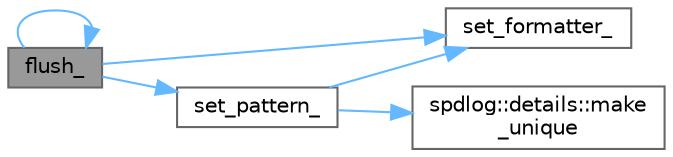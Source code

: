 digraph "flush_"
{
 // LATEX_PDF_SIZE
  bgcolor="transparent";
  edge [fontname=Helvetica,fontsize=10,labelfontname=Helvetica,labelfontsize=10];
  node [fontname=Helvetica,fontsize=10,shape=box,height=0.2,width=0.4];
  rankdir="LR";
  Node1 [id="Node000001",label="flush_",height=0.2,width=0.4,color="gray40", fillcolor="grey60", style="filled", fontcolor="black",tooltip=" "];
  Node1 -> Node1 [id="edge1_Node000001_Node000001",color="steelblue1",style="solid",tooltip=" "];
  Node1 -> Node2 [id="edge2_Node000001_Node000002",color="steelblue1",style="solid",tooltip=" "];
  Node2 [id="Node000002",label="set_formatter_",height=0.2,width=0.4,color="grey40", fillcolor="white", style="filled",URL="$classspdlog_1_1sinks_1_1base__sink.html#aba3131c4df0819f34704ad88b15be327",tooltip=" "];
  Node1 -> Node3 [id="edge3_Node000001_Node000003",color="steelblue1",style="solid",tooltip=" "];
  Node3 [id="Node000003",label="set_pattern_",height=0.2,width=0.4,color="grey40", fillcolor="white", style="filled",URL="$classspdlog_1_1sinks_1_1base__sink.html#a67b2cf9bb6a43aed796716de286c46d2",tooltip=" "];
  Node3 -> Node4 [id="edge4_Node000003_Node000004",color="steelblue1",style="solid",tooltip=" "];
  Node4 [id="Node000004",label="spdlog::details::make\l_unique",height=0.2,width=0.4,color="grey40", fillcolor="white", style="filled",URL="$namespacespdlog_1_1details.html#a2d5a8a422b22079ac963f0bbfdddbcef",tooltip=" "];
  Node3 -> Node2 [id="edge5_Node000003_Node000002",color="steelblue1",style="solid",tooltip=" "];
}

